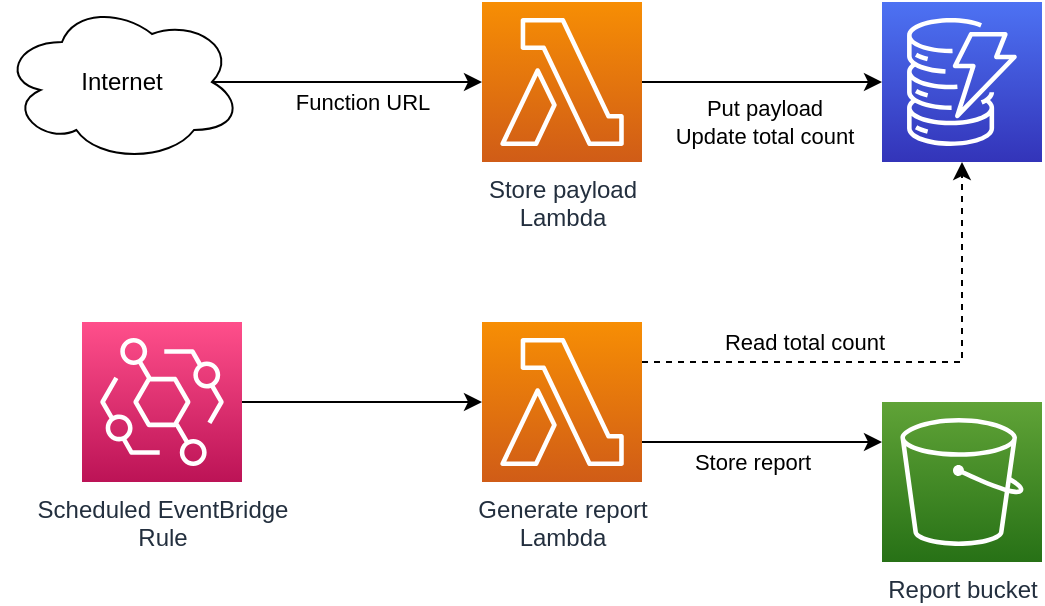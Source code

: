 <mxfile version="20.8.10" type="device"><diagram name="Page-1" id="t36vDI3vZzLwMPpMU2n7"><mxGraphModel dx="977" dy="735" grid="1" gridSize="10" guides="1" tooltips="1" connect="1" arrows="1" fold="1" page="1" pageScale="1" pageWidth="827" pageHeight="1169" math="0" shadow="0"><root><mxCell id="0"/><mxCell id="1" parent="0"/><mxCell id="j0TV_3TyYIXeMx_GaXUB-1" value="Store payload&lt;br&gt;Lambda" style="sketch=0;points=[[0,0,0],[0.25,0,0],[0.5,0,0],[0.75,0,0],[1,0,0],[0,1,0],[0.25,1,0],[0.5,1,0],[0.75,1,0],[1,1,0],[0,0.25,0],[0,0.5,0],[0,0.75,0],[1,0.25,0],[1,0.5,0],[1,0.75,0]];outlineConnect=0;fontColor=#232F3E;gradientColor=#F78E04;gradientDirection=north;fillColor=#D05C17;strokeColor=#ffffff;dashed=0;verticalLabelPosition=bottom;verticalAlign=top;align=center;html=1;fontSize=12;fontStyle=0;aspect=fixed;shape=mxgraph.aws4.resourceIcon;resIcon=mxgraph.aws4.lambda;" vertex="1" parent="1"><mxGeometry x="280" y="40" width="80" height="80" as="geometry"/></mxCell><mxCell id="j0TV_3TyYIXeMx_GaXUB-2" value="Internet" style="ellipse;shape=cloud;whiteSpace=wrap;html=1;" vertex="1" parent="1"><mxGeometry x="40" y="40" width="120" height="80" as="geometry"/></mxCell><mxCell id="j0TV_3TyYIXeMx_GaXUB-3" value="" style="endArrow=classic;html=1;rounded=0;exitX=0.875;exitY=0.5;exitDx=0;exitDy=0;exitPerimeter=0;entryX=0;entryY=0.5;entryDx=0;entryDy=0;entryPerimeter=0;" edge="1" parent="1" source="j0TV_3TyYIXeMx_GaXUB-2" target="j0TV_3TyYIXeMx_GaXUB-1"><mxGeometry width="50" height="50" relative="1" as="geometry"><mxPoint x="180" y="90" as="sourcePoint"/><mxPoint x="230" y="40" as="targetPoint"/></mxGeometry></mxCell><mxCell id="j0TV_3TyYIXeMx_GaXUB-4" value="Function URL" style="edgeLabel;html=1;align=center;verticalAlign=middle;resizable=0;points=[];" vertex="1" connectable="0" parent="j0TV_3TyYIXeMx_GaXUB-3"><mxGeometry x="-0.235" y="-1" relative="1" as="geometry"><mxPoint x="23" y="9" as="offset"/></mxGeometry></mxCell><mxCell id="j0TV_3TyYIXeMx_GaXUB-5" value="" style="sketch=0;points=[[0,0,0],[0.25,0,0],[0.5,0,0],[0.75,0,0],[1,0,0],[0,1,0],[0.25,1,0],[0.5,1,0],[0.75,1,0],[1,1,0],[0,0.25,0],[0,0.5,0],[0,0.75,0],[1,0.25,0],[1,0.5,0],[1,0.75,0]];outlineConnect=0;fontColor=#232F3E;gradientColor=#4D72F3;gradientDirection=north;fillColor=#3334B9;strokeColor=#ffffff;dashed=0;verticalLabelPosition=bottom;verticalAlign=top;align=center;html=1;fontSize=12;fontStyle=0;aspect=fixed;shape=mxgraph.aws4.resourceIcon;resIcon=mxgraph.aws4.dynamodb;" vertex="1" parent="1"><mxGeometry x="480" y="40" width="80" height="80" as="geometry"/></mxCell><mxCell id="j0TV_3TyYIXeMx_GaXUB-6" value="" style="endArrow=classic;html=1;rounded=0;exitX=1;exitY=0.5;exitDx=0;exitDy=0;exitPerimeter=0;entryX=0;entryY=0.5;entryDx=0;entryDy=0;entryPerimeter=0;" edge="1" parent="1" source="j0TV_3TyYIXeMx_GaXUB-1" target="j0TV_3TyYIXeMx_GaXUB-5"><mxGeometry width="50" height="50" relative="1" as="geometry"><mxPoint x="270" y="130" as="sourcePoint"/><mxPoint x="320" y="80" as="targetPoint"/></mxGeometry></mxCell><mxCell id="j0TV_3TyYIXeMx_GaXUB-7" value="Put payload&lt;br&gt;Update total count" style="edgeLabel;html=1;align=center;verticalAlign=middle;resizable=0;points=[];" vertex="1" connectable="0" parent="j0TV_3TyYIXeMx_GaXUB-6"><mxGeometry x="-0.227" y="2" relative="1" as="geometry"><mxPoint x="14" y="22" as="offset"/></mxGeometry></mxCell><mxCell id="j0TV_3TyYIXeMx_GaXUB-8" value="Scheduled EventBridge&lt;br&gt;Rule" style="sketch=0;points=[[0,0,0],[0.25,0,0],[0.5,0,0],[0.75,0,0],[1,0,0],[0,1,0],[0.25,1,0],[0.5,1,0],[0.75,1,0],[1,1,0],[0,0.25,0],[0,0.5,0],[0,0.75,0],[1,0.25,0],[1,0.5,0],[1,0.75,0]];outlineConnect=0;fontColor=#232F3E;gradientColor=#FF4F8B;gradientDirection=north;fillColor=#BC1356;strokeColor=#ffffff;dashed=0;verticalLabelPosition=bottom;verticalAlign=top;align=center;html=1;fontSize=12;fontStyle=0;aspect=fixed;shape=mxgraph.aws4.resourceIcon;resIcon=mxgraph.aws4.eventbridge;" vertex="1" parent="1"><mxGeometry x="80" y="200" width="80" height="80" as="geometry"/></mxCell><mxCell id="j0TV_3TyYIXeMx_GaXUB-9" value="" style="endArrow=classic;html=1;rounded=0;" edge="1" parent="1" source="j0TV_3TyYIXeMx_GaXUB-8" target="j0TV_3TyYIXeMx_GaXUB-10"><mxGeometry width="50" height="50" relative="1" as="geometry"><mxPoint x="290" y="130" as="sourcePoint"/><mxPoint x="340" y="80" as="targetPoint"/></mxGeometry></mxCell><mxCell id="j0TV_3TyYIXeMx_GaXUB-10" value="Generate report&lt;br&gt;Lambda" style="sketch=0;points=[[0,0,0],[0.25,0,0],[0.5,0,0],[0.75,0,0],[1,0,0],[0,1,0],[0.25,1,0],[0.5,1,0],[0.75,1,0],[1,1,0],[0,0.25,0],[0,0.5,0],[0,0.75,0],[1,0.25,0],[1,0.5,0],[1,0.75,0]];outlineConnect=0;fontColor=#232F3E;gradientColor=#F78E04;gradientDirection=north;fillColor=#D05C17;strokeColor=#ffffff;dashed=0;verticalLabelPosition=bottom;verticalAlign=top;align=center;html=1;fontSize=12;fontStyle=0;aspect=fixed;shape=mxgraph.aws4.resourceIcon;resIcon=mxgraph.aws4.lambda;" vertex="1" parent="1"><mxGeometry x="280" y="200" width="80" height="80" as="geometry"/></mxCell><mxCell id="j0TV_3TyYIXeMx_GaXUB-11" value="" style="endArrow=classic;html=1;rounded=0;exitX=1;exitY=0.25;exitDx=0;exitDy=0;exitPerimeter=0;entryX=0.5;entryY=1;entryDx=0;entryDy=0;entryPerimeter=0;dashed=1;" edge="1" parent="1" source="j0TV_3TyYIXeMx_GaXUB-10" target="j0TV_3TyYIXeMx_GaXUB-5"><mxGeometry width="50" height="50" relative="1" as="geometry"><mxPoint x="290" y="190" as="sourcePoint"/><mxPoint x="340" y="140" as="targetPoint"/><Array as="points"><mxPoint x="520" y="220"/></Array></mxGeometry></mxCell><mxCell id="j0TV_3TyYIXeMx_GaXUB-12" value="Read total count" style="edgeLabel;html=1;align=center;verticalAlign=middle;resizable=0;points=[];" vertex="1" connectable="0" parent="j0TV_3TyYIXeMx_GaXUB-11"><mxGeometry x="0.011" y="1" relative="1" as="geometry"><mxPoint x="-51" y="-9" as="offset"/></mxGeometry></mxCell><mxCell id="j0TV_3TyYIXeMx_GaXUB-13" value="Report bucket" style="sketch=0;points=[[0,0,0],[0.25,0,0],[0.5,0,0],[0.75,0,0],[1,0,0],[0,1,0],[0.25,1,0],[0.5,1,0],[0.75,1,0],[1,1,0],[0,0.25,0],[0,0.5,0],[0,0.75,0],[1,0.25,0],[1,0.5,0],[1,0.75,0]];outlineConnect=0;fontColor=#232F3E;gradientColor=#60A337;gradientDirection=north;fillColor=#277116;strokeColor=#ffffff;dashed=0;verticalLabelPosition=bottom;verticalAlign=top;align=center;html=1;fontSize=12;fontStyle=0;aspect=fixed;shape=mxgraph.aws4.resourceIcon;resIcon=mxgraph.aws4.s3;" vertex="1" parent="1"><mxGeometry x="480" y="240" width="80" height="80" as="geometry"/></mxCell><mxCell id="j0TV_3TyYIXeMx_GaXUB-14" value="" style="endArrow=classic;html=1;rounded=0;exitX=1;exitY=0.75;exitDx=0;exitDy=0;exitPerimeter=0;entryX=0;entryY=0.25;entryDx=0;entryDy=0;entryPerimeter=0;" edge="1" parent="1" source="j0TV_3TyYIXeMx_GaXUB-10" target="j0TV_3TyYIXeMx_GaXUB-13"><mxGeometry width="50" height="50" relative="1" as="geometry"><mxPoint x="290" y="190" as="sourcePoint"/><mxPoint x="340" y="140" as="targetPoint"/></mxGeometry></mxCell><mxCell id="j0TV_3TyYIXeMx_GaXUB-15" value="Store report" style="edgeLabel;html=1;align=center;verticalAlign=middle;resizable=0;points=[];" vertex="1" connectable="0" parent="j0TV_3TyYIXeMx_GaXUB-14"><mxGeometry x="0.275" y="3" relative="1" as="geometry"><mxPoint x="-22" y="13" as="offset"/></mxGeometry></mxCell></root></mxGraphModel></diagram></mxfile>
